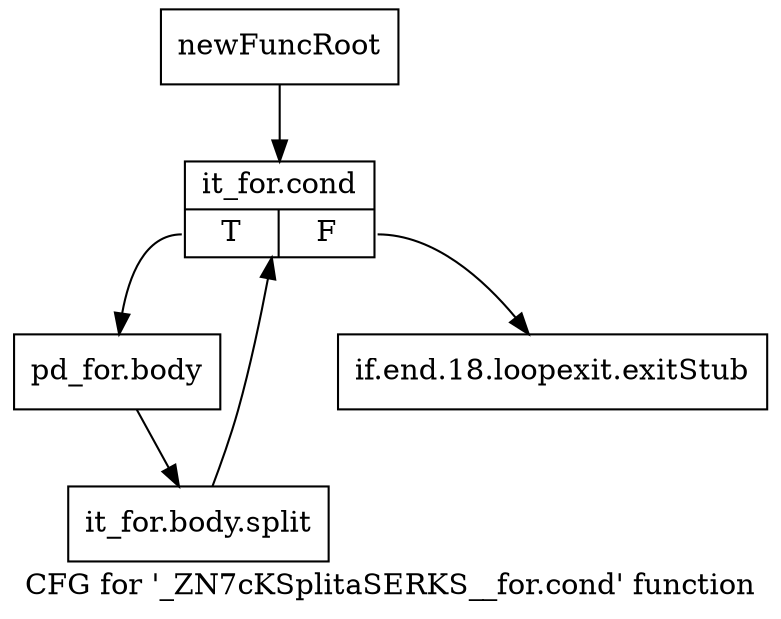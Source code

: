 digraph "CFG for '_ZN7cKSplitaSERKS__for.cond' function" {
	label="CFG for '_ZN7cKSplitaSERKS__for.cond' function";

	Node0x21dbaa0 [shape=record,label="{newFuncRoot}"];
	Node0x21dbaa0 -> Node0x21dbb40;
	Node0x21dbaf0 [shape=record,label="{if.end.18.loopexit.exitStub}"];
	Node0x21dbb40 [shape=record,label="{it_for.cond|{<s0>T|<s1>F}}"];
	Node0x21dbb40:s0 -> Node0x21dbb90;
	Node0x21dbb40:s1 -> Node0x21dbaf0;
	Node0x21dbb90 [shape=record,label="{pd_for.body}"];
	Node0x21dbb90 -> Node0x432c450;
	Node0x432c450 [shape=record,label="{it_for.body.split}"];
	Node0x432c450 -> Node0x21dbb40;
}
